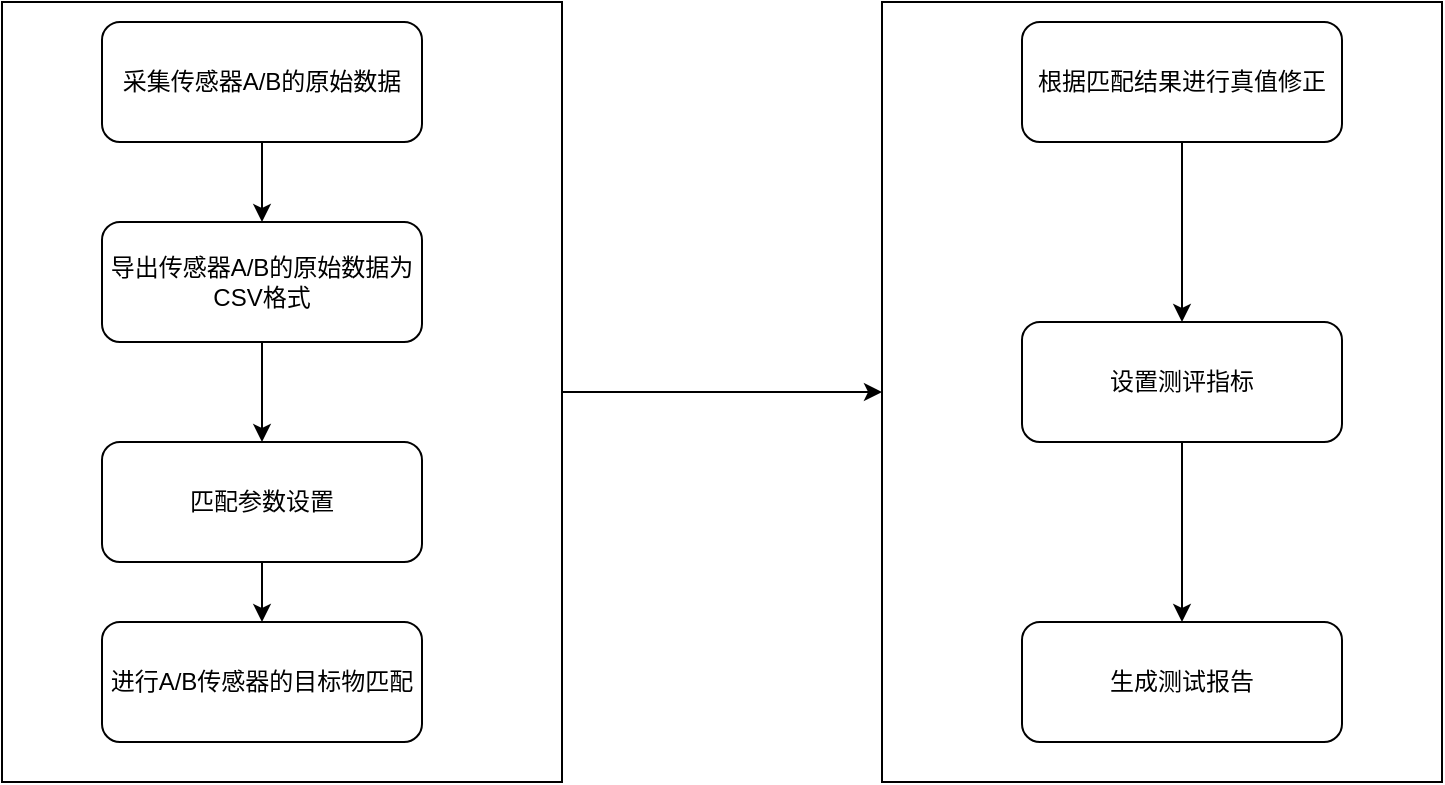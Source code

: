 <mxfile version="20.4.1" type="github">
  <diagram id="C5RBs43oDa-KdzZeNtuy" name="Page-1">
    <mxGraphModel dx="1422" dy="769" grid="1" gridSize="10" guides="1" tooltips="1" connect="1" arrows="1" fold="1" page="1" pageScale="1" pageWidth="827" pageHeight="1169" math="0" shadow="0">
      <root>
        <mxCell id="WIyWlLk6GJQsqaUBKTNV-0" />
        <mxCell id="WIyWlLk6GJQsqaUBKTNV-1" parent="WIyWlLk6GJQsqaUBKTNV-0" />
        <mxCell id="3LeKTNk1g8OityDydk6E-18" value="" style="group" vertex="1" connectable="0" parent="WIyWlLk6GJQsqaUBKTNV-1">
          <mxGeometry x="50" y="60" width="720" height="390" as="geometry" />
        </mxCell>
        <mxCell id="3LeKTNk1g8OityDydk6E-1" value="" style="rounded=0;whiteSpace=wrap;html=1;" vertex="1" parent="3LeKTNk1g8OityDydk6E-18">
          <mxGeometry width="280" height="390" as="geometry" />
        </mxCell>
        <mxCell id="3LeKTNk1g8OityDydk6E-4" value="采集传感器A/B的原始数据" style="rounded=1;whiteSpace=wrap;html=1;" vertex="1" parent="3LeKTNk1g8OityDydk6E-18">
          <mxGeometry x="50" y="10" width="160" height="60" as="geometry" />
        </mxCell>
        <mxCell id="3LeKTNk1g8OityDydk6E-5" value="导出传感器A/B的原始数据为CSV格式" style="rounded=1;whiteSpace=wrap;html=1;" vertex="1" parent="3LeKTNk1g8OityDydk6E-18">
          <mxGeometry x="50" y="110" width="160" height="60" as="geometry" />
        </mxCell>
        <mxCell id="3LeKTNk1g8OityDydk6E-6" value="" style="edgeStyle=orthogonalEdgeStyle;rounded=0;orthogonalLoop=1;jettySize=auto;html=1;" edge="1" parent="3LeKTNk1g8OityDydk6E-18" source="3LeKTNk1g8OityDydk6E-4" target="3LeKTNk1g8OityDydk6E-5">
          <mxGeometry relative="1" as="geometry" />
        </mxCell>
        <mxCell id="3LeKTNk1g8OityDydk6E-7" value="匹配参数设置" style="rounded=1;whiteSpace=wrap;html=1;" vertex="1" parent="3LeKTNk1g8OityDydk6E-18">
          <mxGeometry x="50" y="220" width="160" height="60" as="geometry" />
        </mxCell>
        <mxCell id="3LeKTNk1g8OityDydk6E-8" value="" style="edgeStyle=orthogonalEdgeStyle;rounded=0;orthogonalLoop=1;jettySize=auto;html=1;" edge="1" parent="3LeKTNk1g8OityDydk6E-18" source="3LeKTNk1g8OityDydk6E-5" target="3LeKTNk1g8OityDydk6E-7">
          <mxGeometry relative="1" as="geometry" />
        </mxCell>
        <mxCell id="3LeKTNk1g8OityDydk6E-9" value="进行A/B传感器的目标物匹配" style="rounded=1;whiteSpace=wrap;html=1;" vertex="1" parent="3LeKTNk1g8OityDydk6E-18">
          <mxGeometry x="50" y="310" width="160" height="60" as="geometry" />
        </mxCell>
        <mxCell id="3LeKTNk1g8OityDydk6E-10" value="" style="edgeStyle=orthogonalEdgeStyle;rounded=0;orthogonalLoop=1;jettySize=auto;html=1;" edge="1" parent="3LeKTNk1g8OityDydk6E-18" source="3LeKTNk1g8OityDydk6E-7" target="3LeKTNk1g8OityDydk6E-9">
          <mxGeometry relative="1" as="geometry" />
        </mxCell>
        <mxCell id="3LeKTNk1g8OityDydk6E-11" value="" style="rounded=0;whiteSpace=wrap;html=1;" vertex="1" parent="3LeKTNk1g8OityDydk6E-18">
          <mxGeometry x="440" width="280" height="390" as="geometry" />
        </mxCell>
        <mxCell id="3LeKTNk1g8OityDydk6E-17" style="edgeStyle=orthogonalEdgeStyle;rounded=0;orthogonalLoop=1;jettySize=auto;html=1;entryX=0;entryY=0.5;entryDx=0;entryDy=0;" edge="1" parent="3LeKTNk1g8OityDydk6E-18" source="3LeKTNk1g8OityDydk6E-1" target="3LeKTNk1g8OityDydk6E-11">
          <mxGeometry relative="1" as="geometry" />
        </mxCell>
        <mxCell id="3LeKTNk1g8OityDydk6E-12" value="根据匹配结果进行真值修正" style="rounded=1;whiteSpace=wrap;html=1;" vertex="1" parent="3LeKTNk1g8OityDydk6E-18">
          <mxGeometry x="510" y="10" width="160" height="60" as="geometry" />
        </mxCell>
        <mxCell id="3LeKTNk1g8OityDydk6E-13" value="设置测评指标" style="rounded=1;whiteSpace=wrap;html=1;" vertex="1" parent="3LeKTNk1g8OityDydk6E-18">
          <mxGeometry x="510" y="160" width="160" height="60" as="geometry" />
        </mxCell>
        <mxCell id="3LeKTNk1g8OityDydk6E-15" value="" style="edgeStyle=orthogonalEdgeStyle;rounded=0;orthogonalLoop=1;jettySize=auto;html=1;" edge="1" parent="3LeKTNk1g8OityDydk6E-18" source="3LeKTNk1g8OityDydk6E-12" target="3LeKTNk1g8OityDydk6E-13">
          <mxGeometry relative="1" as="geometry" />
        </mxCell>
        <mxCell id="3LeKTNk1g8OityDydk6E-14" value="生成测试报告" style="rounded=1;whiteSpace=wrap;html=1;" vertex="1" parent="3LeKTNk1g8OityDydk6E-18">
          <mxGeometry x="510" y="310" width="160" height="60" as="geometry" />
        </mxCell>
        <mxCell id="3LeKTNk1g8OityDydk6E-16" value="" style="edgeStyle=orthogonalEdgeStyle;rounded=0;orthogonalLoop=1;jettySize=auto;html=1;" edge="1" parent="3LeKTNk1g8OityDydk6E-18" source="3LeKTNk1g8OityDydk6E-13" target="3LeKTNk1g8OityDydk6E-14">
          <mxGeometry relative="1" as="geometry" />
        </mxCell>
      </root>
    </mxGraphModel>
  </diagram>
</mxfile>
